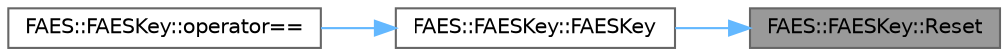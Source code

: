 digraph "FAES::FAESKey::Reset"
{
 // INTERACTIVE_SVG=YES
 // LATEX_PDF_SIZE
  bgcolor="transparent";
  edge [fontname=Helvetica,fontsize=10,labelfontname=Helvetica,labelfontsize=10];
  node [fontname=Helvetica,fontsize=10,shape=box,height=0.2,width=0.4];
  rankdir="RL";
  Node1 [id="Node000001",label="FAES::FAESKey::Reset",height=0.2,width=0.4,color="gray40", fillcolor="grey60", style="filled", fontcolor="black",tooltip=" "];
  Node1 -> Node2 [id="edge1_Node000001_Node000002",dir="back",color="steelblue1",style="solid",tooltip=" "];
  Node2 [id="Node000002",label="FAES::FAESKey::FAESKey",height=0.2,width=0.4,color="grey40", fillcolor="white", style="filled",URL="$d5/db8/structFAES_1_1FAESKey.html#a05b2c3a3d089f8ab9a3eee07554d9052",tooltip=" "];
  Node2 -> Node3 [id="edge2_Node000002_Node000003",dir="back",color="steelblue1",style="solid",tooltip=" "];
  Node3 [id="Node000003",label="FAES::FAESKey::operator==",height=0.2,width=0.4,color="grey40", fillcolor="white", style="filled",URL="$d5/db8/structFAES_1_1FAESKey.html#aa48e99421f9ac646315291b7f29027ff",tooltip=" "];
}
